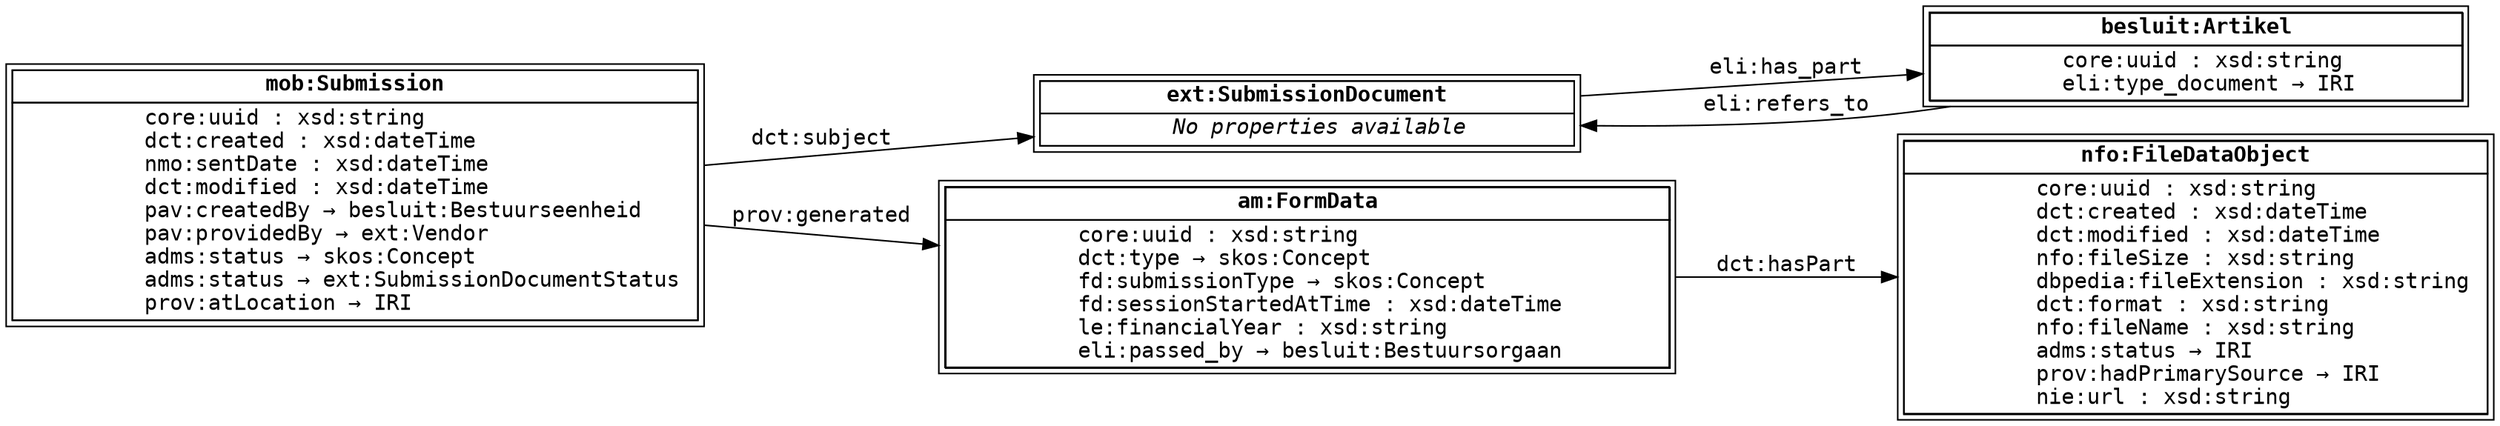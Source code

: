 digraph SubmissionData {
  node [shape="box", peripheries=2, margin=0, fontname="Monospace"];
  edge [fontname="Monospace"]
  rankdir="LR"

  Submission [label=<
    <table border="0" cellspacing="0" cellborder="1">
      <tr>
        <td><b>mob:Submission</b></td>
      </tr>
      <tr>
        <td balign="left">
          core:uuid : xsd:string <br/>
          dct:created : xsd:dateTime <br/>
          nmo:sentDate : xsd:dateTime <br/>
          dct:modified : xsd:dateTime <br/>
          pav:createdBy → besluit:Bestuurseenheid <br/>
          pav:providedBy → ext:Vendor <br/>
          adms:status → skos:Concept <br/>
          adms:status → ext:SubmissionDocumentStatus <br/>
          prov:atLocation → IRI
        </td>
      </tr>
    </table>
  >];

  SubmissionDocument [label=<
    <table border="0" cellspacing="0" cellborder="1">
      <tr>
        <td><b>ext:SubmissionDocument</b></td>
      </tr>
      <tr>
        <td>
          <i>No properties available</i>
        </td>
      </tr>
    </table>
  >];

  Artikel [label=<
    <table border="0" cellspacing="0" cellborder="1">
      <tr>
        <td><b>besluit:Artikel</b></td>
      </tr>
      <tr>
        <td balign="left">
          core:uuid : xsd:string <br/>
          eli:type_document → IRI
        </td>
      </tr>
    </table>
  >];

  FormData [label=<
    <table border="0" cellspacing="0" cellborder="1">
      <tr>
        <td><b>am:FormData</b></td>
      </tr>
      <tr>
        <td balign="left">
          core:uuid : xsd:string <br/>
          dct:type → skos:Concept <br/>
          fd:submissionType → skos:Concept <br/>
          fd:sessionStartedAtTime : xsd:dateTime <br/>
          le:financialYear : xsd:string <br/>
          eli:passed_by → besluit:Bestuursorgaan
        </td>
      </tr>
    </table>
  >];

  File [label=<
    <table border="0" cellspacing="0" cellborder="1">
      <tr>
        <td><b>nfo:FileDataObject</b></td>
      </tr>
      <tr>
        <td balign="left">
          core:uuid : xsd:string <br/>
          dct:created : xsd:dateTime <br/>
          dct:modified : xsd:dateTime <br/>
          nfo:fileSize : xsd:string <br/>
          dbpedia:fileExtension : xsd:string <br/>
          dct:format : xsd:string <br/>
          nfo:fileName : xsd:string <br/>
          adms:status → IRI <br/>
          prov:hadPrimarySource → IRI <br/>
          nie:url : xsd:string
        </td>
      </tr>
    </table>
  >];

  Submission -> SubmissionDocument [label="dct:subject"];
  Submission -> FormData [label="prov:generated"];
  SubmissionDocument -> Artikel [label="eli:has_part"];
  Artikel -> SubmissionDocument [label="eli:refers_to"]
  FormData -> File [label="dct:hasPart"];
}
